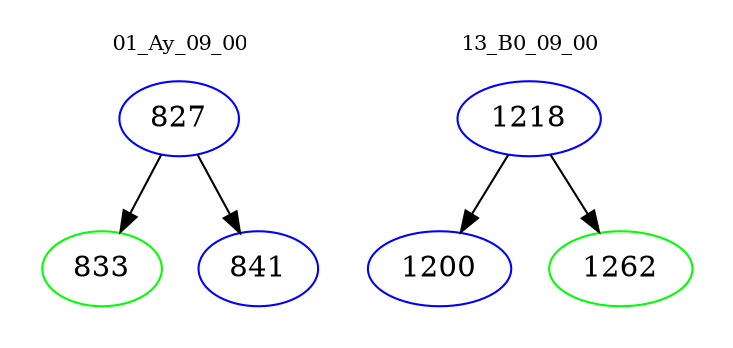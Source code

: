 digraph{
subgraph cluster_0 {
color = white
label = "01_Ay_09_00";
fontsize=10;
T0_827 [label="827", color="blue"]
T0_827 -> T0_833 [color="black"]
T0_833 [label="833", color="green"]
T0_827 -> T0_841 [color="black"]
T0_841 [label="841", color="blue"]
}
subgraph cluster_1 {
color = white
label = "13_B0_09_00";
fontsize=10;
T1_1218 [label="1218", color="blue"]
T1_1218 -> T1_1200 [color="black"]
T1_1200 [label="1200", color="blue"]
T1_1218 -> T1_1262 [color="black"]
T1_1262 [label="1262", color="green"]
}
}
